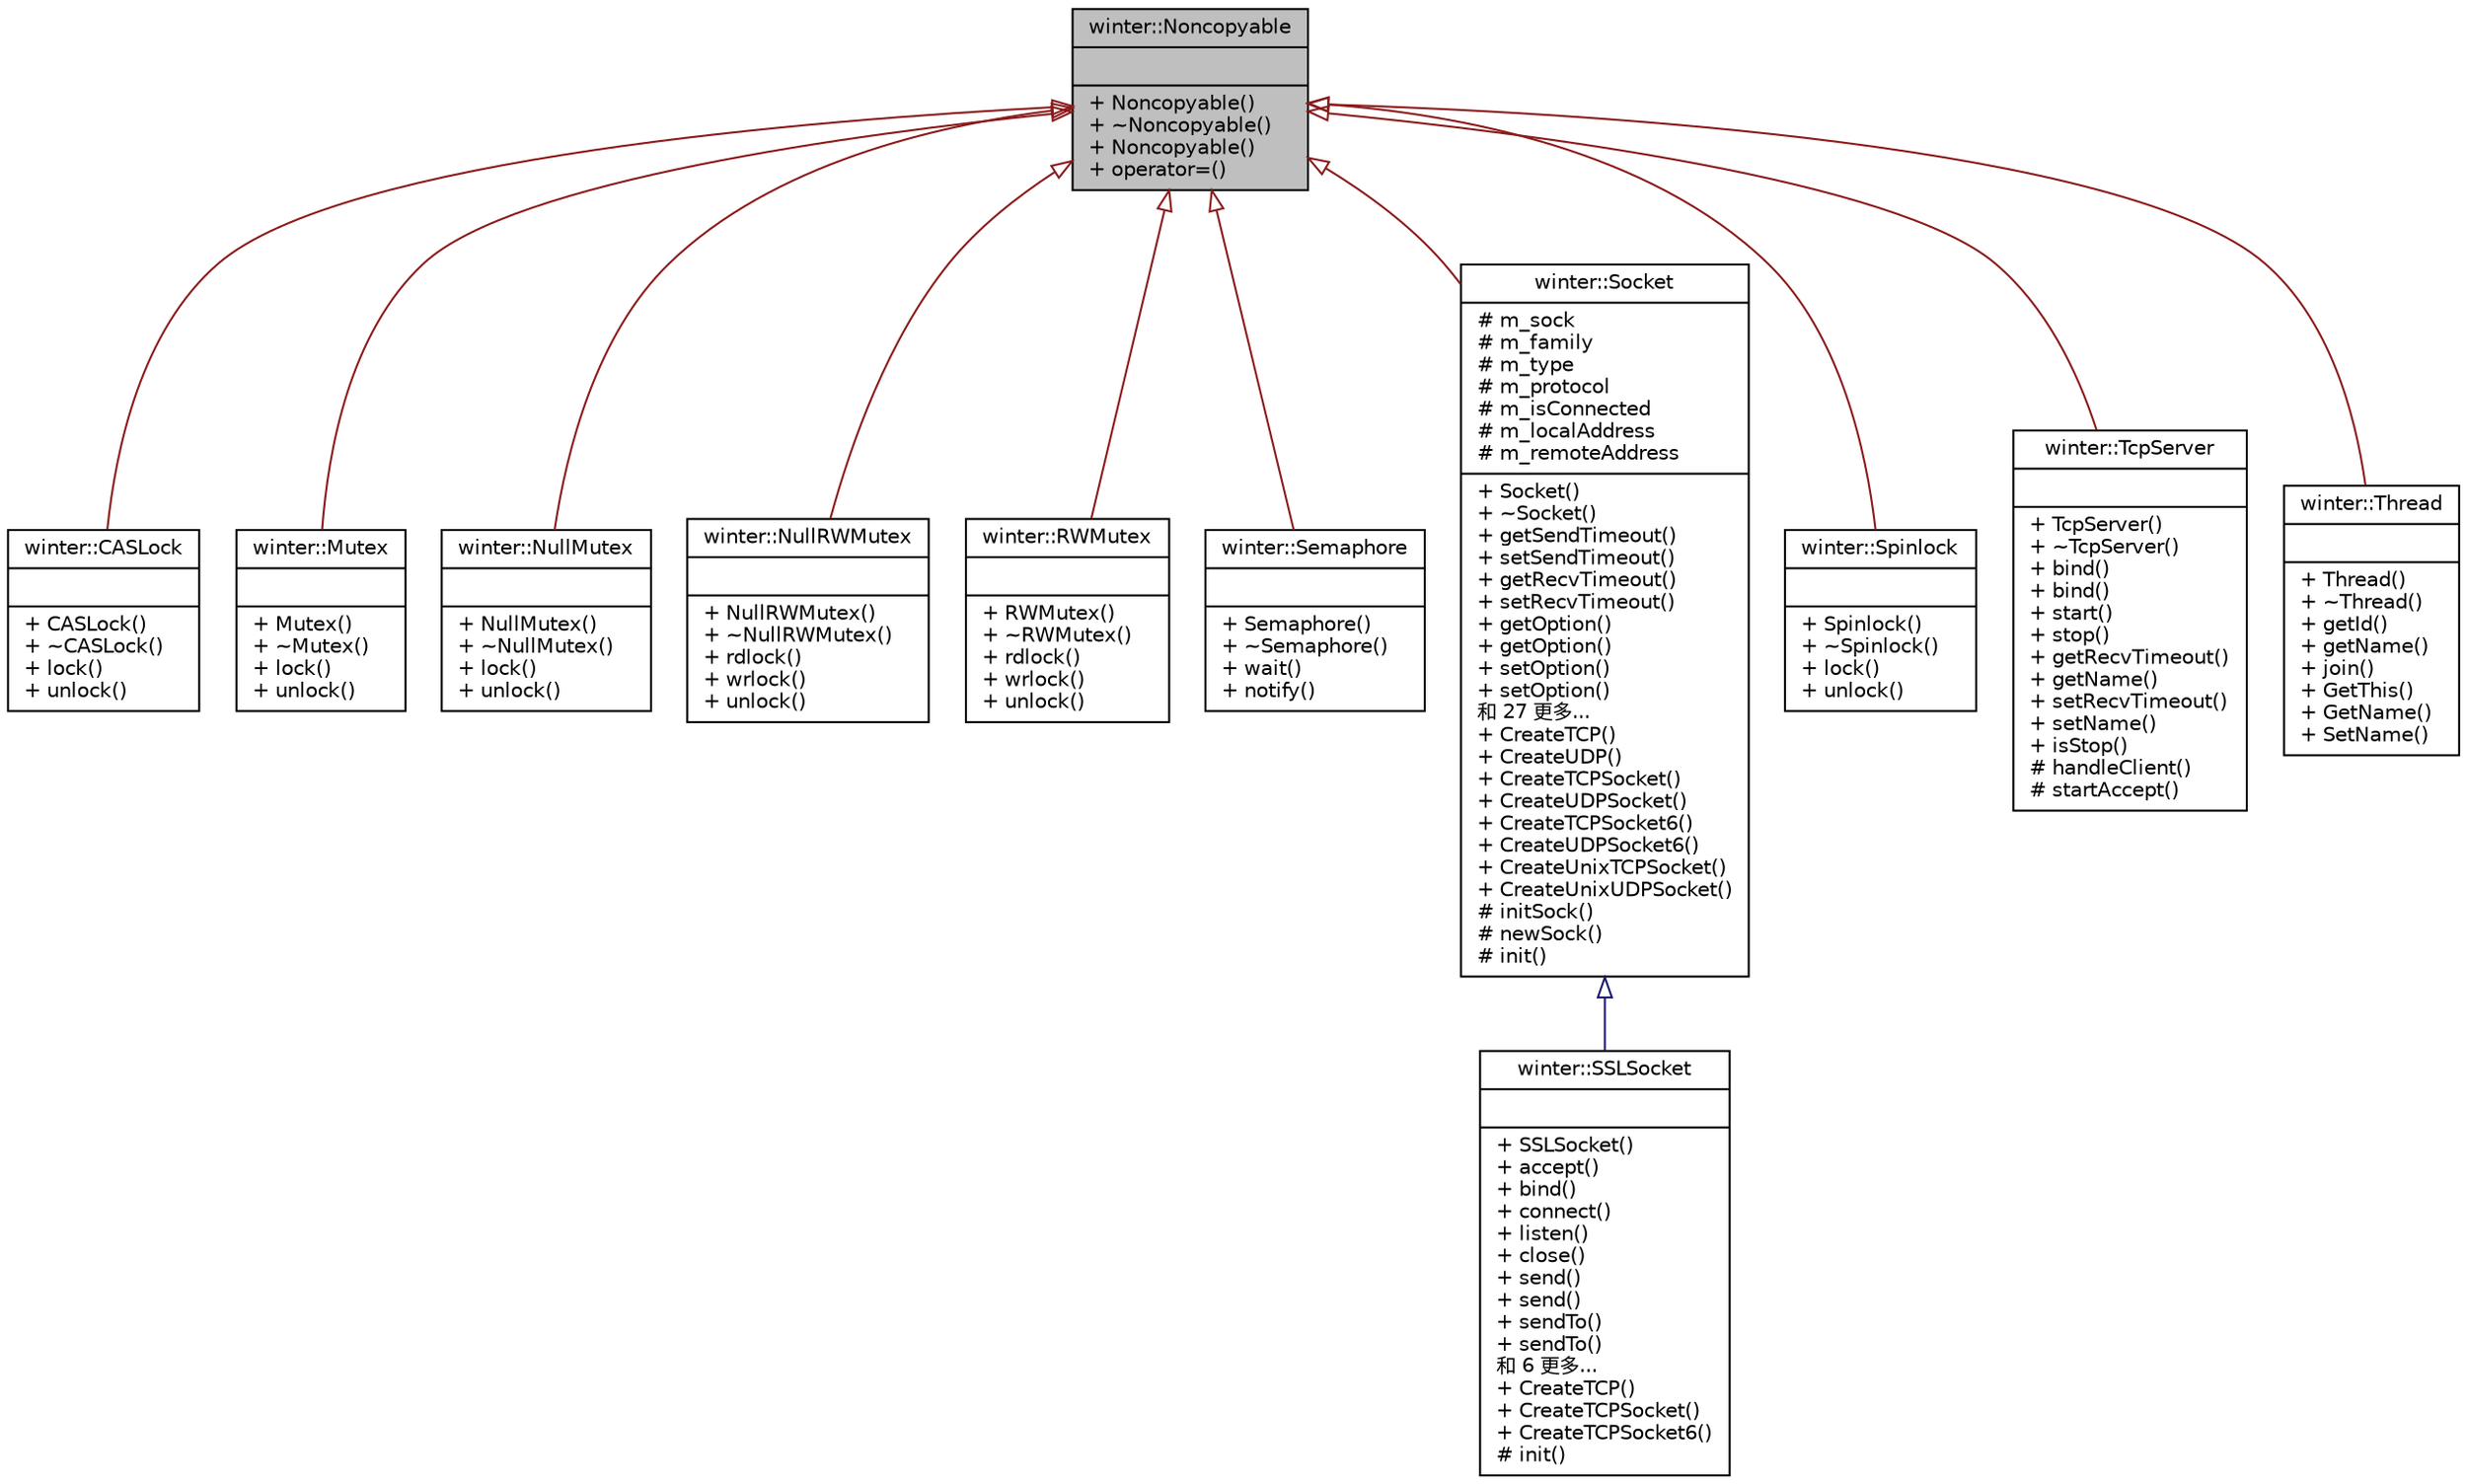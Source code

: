 digraph "winter::Noncopyable"
{
 // LATEX_PDF_SIZE
  edge [fontname="Helvetica",fontsize="10",labelfontname="Helvetica",labelfontsize="10"];
  node [fontname="Helvetica",fontsize="10",shape=record];
  Node1 [label="{winter::Noncopyable\n||+ Noncopyable()\l+ ~Noncopyable()\l+ Noncopyable()\l+ operator=()\l}",height=0.2,width=0.4,color="black", fillcolor="grey75", style="filled", fontcolor="black",tooltip="对象无法拷贝,赋值"];
  Node1 -> Node2 [dir="back",color="firebrick4",fontsize="10",style="solid",arrowtail="onormal"];
  Node2 [label="{winter::CASLock\n||+ CASLock()\l+ ~CASLock()\l+ lock()\l+ unlock()\l}",height=0.2,width=0.4,color="black", fillcolor="white", style="filled",URL="$classwinter_1_1CASLock.html",tooltip="原子锁"];
  Node1 -> Node3 [dir="back",color="firebrick4",fontsize="10",style="solid",arrowtail="onormal"];
  Node3 [label="{winter::Mutex\n||+ Mutex()\l+ ~Mutex()\l+ lock()\l+ unlock()\l}",height=0.2,width=0.4,color="black", fillcolor="white", style="filled",URL="$classwinter_1_1Mutex.html",tooltip="互斥量"];
  Node1 -> Node4 [dir="back",color="firebrick4",fontsize="10",style="solid",arrowtail="onormal"];
  Node4 [label="{winter::NullMutex\n||+ NullMutex()\l+ ~NullMutex()\l+ lock()\l+ unlock()\l}",height=0.2,width=0.4,color="black", fillcolor="white", style="filled",URL="$classwinter_1_1NullMutex.html",tooltip="空锁(用于调试)"];
  Node1 -> Node5 [dir="back",color="firebrick4",fontsize="10",style="solid",arrowtail="onormal"];
  Node5 [label="{winter::NullRWMutex\n||+ NullRWMutex()\l+ ~NullRWMutex()\l+ rdlock()\l+ wrlock()\l+ unlock()\l}",height=0.2,width=0.4,color="black", fillcolor="white", style="filled",URL="$classwinter_1_1NullRWMutex.html",tooltip="空读写锁(用于调试)"];
  Node1 -> Node6 [dir="back",color="firebrick4",fontsize="10",style="solid",arrowtail="onormal"];
  Node6 [label="{winter::RWMutex\n||+ RWMutex()\l+ ~RWMutex()\l+ rdlock()\l+ wrlock()\l+ unlock()\l}",height=0.2,width=0.4,color="black", fillcolor="white", style="filled",URL="$classwinter_1_1RWMutex.html",tooltip="读写互斥量"];
  Node1 -> Node7 [dir="back",color="firebrick4",fontsize="10",style="solid",arrowtail="onormal"];
  Node7 [label="{winter::Semaphore\n||+ Semaphore()\l+ ~Semaphore()\l+ wait()\l+ notify()\l}",height=0.2,width=0.4,color="black", fillcolor="white", style="filled",URL="$classwinter_1_1Semaphore.html",tooltip="信号量"];
  Node1 -> Node8 [dir="back",color="firebrick4",fontsize="10",style="solid",arrowtail="onormal"];
  Node8 [label="{winter::Socket\n|# m_sock\l# m_family\l# m_type\l# m_protocol\l# m_isConnected\l# m_localAddress\l# m_remoteAddress\l|+ Socket()\l+ ~Socket()\l+ getSendTimeout()\l+ setSendTimeout()\l+ getRecvTimeout()\l+ setRecvTimeout()\l+ getOption()\l+ getOption()\l+ setOption()\l+ setOption()\l和 27 更多...\l+ CreateTCP()\l+ CreateUDP()\l+ CreateTCPSocket()\l+ CreateUDPSocket()\l+ CreateTCPSocket6()\l+ CreateUDPSocket6()\l+ CreateUnixTCPSocket()\l+ CreateUnixUDPSocket()\l# initSock()\l# newSock()\l# init()\l}",height=0.2,width=0.4,color="black", fillcolor="white", style="filled",URL="$classwinter_1_1Socket.html",tooltip="Socket封装类"];
  Node8 -> Node9 [dir="back",color="midnightblue",fontsize="10",style="solid",arrowtail="onormal"];
  Node9 [label="{winter::SSLSocket\n||+ SSLSocket()\l+ accept()\l+ bind()\l+ connect()\l+ listen()\l+ close()\l+ send()\l+ send()\l+ sendTo()\l+ sendTo()\l和 6 更多...\l+ CreateTCP()\l+ CreateTCPSocket()\l+ CreateTCPSocket6()\l# init()\l}",height=0.2,width=0.4,color="black", fillcolor="white", style="filled",URL="$classwinter_1_1SSLSocket.html",tooltip=" "];
  Node1 -> Node10 [dir="back",color="firebrick4",fontsize="10",style="solid",arrowtail="onormal"];
  Node10 [label="{winter::Spinlock\n||+ Spinlock()\l+ ~Spinlock()\l+ lock()\l+ unlock()\l}",height=0.2,width=0.4,color="black", fillcolor="white", style="filled",URL="$classwinter_1_1Spinlock.html",tooltip="自旋锁"];
  Node1 -> Node11 [dir="back",color="firebrick4",fontsize="10",style="solid",arrowtail="onormal"];
  Node11 [label="{winter::TcpServer\n||+ TcpServer()\l+ ~TcpServer()\l+ bind()\l+ bind()\l+ start()\l+ stop()\l+ getRecvTimeout()\l+ getName()\l+ setRecvTimeout()\l+ setName()\l+ isStop()\l# handleClient()\l# startAccept()\l}",height=0.2,width=0.4,color="black", fillcolor="white", style="filled",URL="$classwinter_1_1TcpServer.html",tooltip="TCP服务器封装"];
  Node1 -> Node12 [dir="back",color="firebrick4",fontsize="10",style="solid",arrowtail="onormal"];
  Node12 [label="{winter::Thread\n||+ Thread()\l+ ~Thread()\l+ getId()\l+ getName()\l+ join()\l+ GetThis()\l+ GetName()\l+ SetName()\l}",height=0.2,width=0.4,color="black", fillcolor="white", style="filled",URL="$classwinter_1_1Thread.html",tooltip="线程类"];
}
